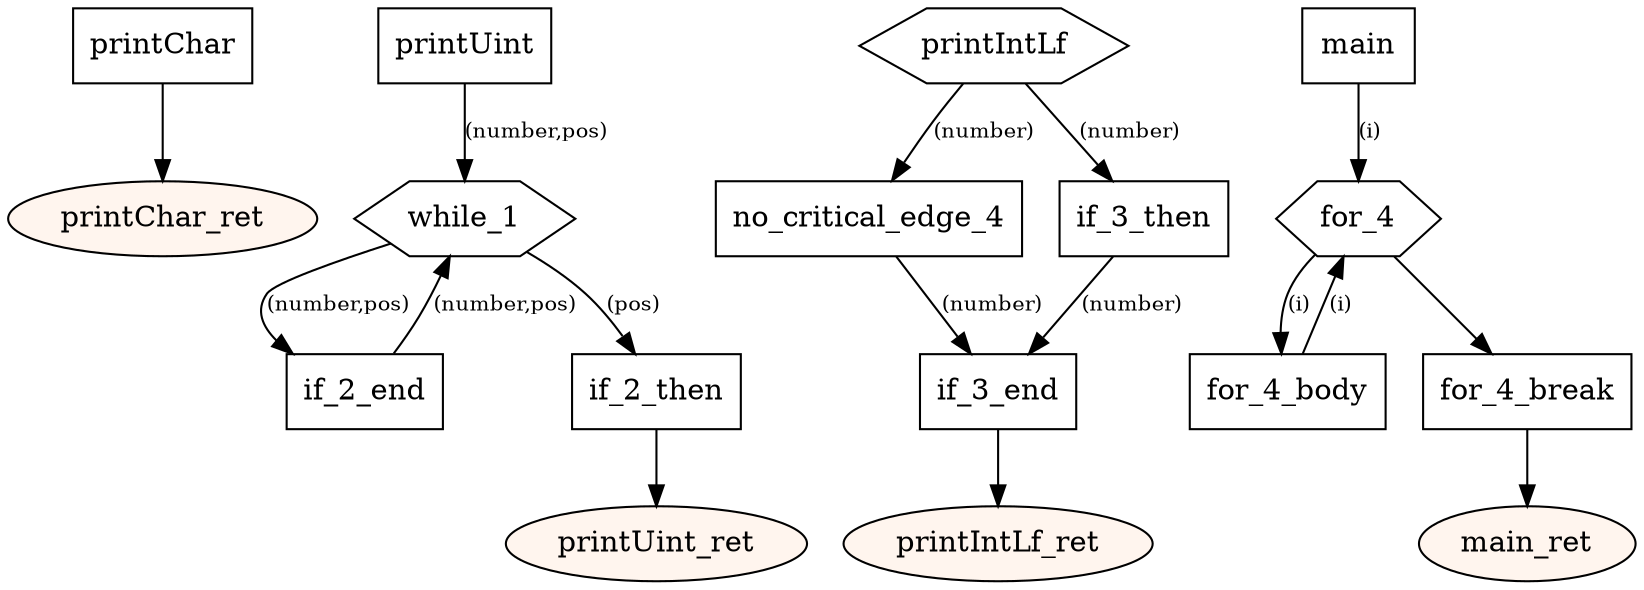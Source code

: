 digraph program {
	edge[fontsize="10pt"];
	subgraph fn_printChar {
		BasicBlock_0_printChar [label="printChar",shape=box];
		BasicBlock_0_printChar -> BasicBlock_0_printChar_ret;
		BasicBlock_0_printChar_ret [label="printChar_ret",shape=oval,style=filled,fillcolor="#fff5ee"];
	}
	subgraph fn_printUint {
		BasicBlock_1_printUint [label="printUint",shape=box];
		BasicBlock_1_printUint -> BasicBlock_1_while_1 [label="(number,pos)"];
		BasicBlock_1_if_2_end [label="if_2_end",shape=box];
		BasicBlock_1_if_2_end -> BasicBlock_1_while_1 [label="(number,pos)"];
		BasicBlock_1_while_1 [label="while_1",shape=hexagon];
		BasicBlock_1_while_1 -> BasicBlock_1_if_2_end [label="(number,pos)"];
		BasicBlock_1_while_1 -> BasicBlock_1_if_2_then [label="(pos)"];
		BasicBlock_1_if_2_then [label="if_2_then",shape=box];
		BasicBlock_1_if_2_then -> BasicBlock_1_printUint_ret;
		BasicBlock_1_printUint_ret [label="printUint_ret",shape=oval,style=filled,fillcolor="#fff5ee"];
	}
	subgraph fn_printIntLf {
		BasicBlock_2_printIntLf [label="printIntLf",shape=hexagon];
		BasicBlock_2_printIntLf -> BasicBlock_2_no_critical_edge_4 [label="(number)"];
		BasicBlock_2_printIntLf -> BasicBlock_2_if_3_then [label="(number)"];
		BasicBlock_2_no_critical_edge_4 [label="no_critical_edge_4",shape=box];
		BasicBlock_2_no_critical_edge_4 -> BasicBlock_2_if_3_end [label="(number)"];
		BasicBlock_2_if_3_then [label="if_3_then",shape=box];
		BasicBlock_2_if_3_then -> BasicBlock_2_if_3_end [label="(number)"];
		BasicBlock_2_if_3_end [label="if_3_end",shape=box];
		BasicBlock_2_if_3_end -> BasicBlock_2_printIntLf_ret;
		BasicBlock_2_printIntLf_ret [label="printIntLf_ret",shape=oval,style=filled,fillcolor="#fff5ee"];
	}
	subgraph fn_main {
		BasicBlock_3_main [label="main",shape=box];
		BasicBlock_3_main -> BasicBlock_3_for_4 [label="(i)"];
		BasicBlock_3_for_4_body [label="for_4_body",shape=box];
		BasicBlock_3_for_4_body -> BasicBlock_3_for_4 [label="(i)"];
		BasicBlock_3_for_4 [label="for_4",shape=hexagon];
		BasicBlock_3_for_4 -> BasicBlock_3_for_4_break;
		BasicBlock_3_for_4 -> BasicBlock_3_for_4_body [label="(i)"];
		BasicBlock_3_for_4_break [label="for_4_break",shape=box];
		BasicBlock_3_for_4_break -> BasicBlock_3_main_ret;
		BasicBlock_3_main_ret [label="main_ret",shape=oval,style=filled,fillcolor="#fff5ee"];
	}
}

